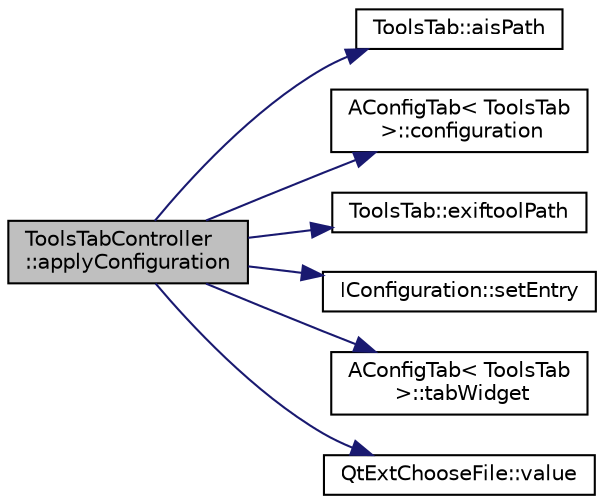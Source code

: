 digraph "ToolsTabController::applyConfiguration"
{
 // LATEX_PDF_SIZE
  edge [fontname="Helvetica",fontsize="10",labelfontname="Helvetica",labelfontsize="10"];
  node [fontname="Helvetica",fontsize="10",shape=record];
  rankdir="LR";
  Node1 [label="ToolsTabController\l::applyConfiguration",height=0.2,width=0.4,color="black", fillcolor="grey75", style="filled", fontcolor="black",tooltip=" "];
  Node1 -> Node2 [color="midnightblue",fontsize="10",style="solid",fontname="Helvetica"];
  Node2 [label="ToolsTab::aisPath",height=0.2,width=0.4,color="black", fillcolor="white", style="filled",URL="$class_tools_tab.html#afc379b999f619f3a234098d25c85a0b2",tooltip=" "];
  Node1 -> Node3 [color="midnightblue",fontsize="10",style="solid",fontname="Helvetica"];
  Node3 [label="AConfigTab\< ToolsTab\l \>::configuration",height=0.2,width=0.4,color="black", fillcolor="white", style="filled",URL="$class_a_config_tab.html#a726ba17da9d7ab59f6a1ef474de8bc43",tooltip=" "];
  Node1 -> Node4 [color="midnightblue",fontsize="10",style="solid",fontname="Helvetica"];
  Node4 [label="ToolsTab::exiftoolPath",height=0.2,width=0.4,color="black", fillcolor="white", style="filled",URL="$class_tools_tab.html#acc6fa771066983b32278da4f5cdf9e35",tooltip=" "];
  Node1 -> Node5 [color="midnightblue",fontsize="10",style="solid",fontname="Helvetica"];
  Node5 [label="IConfiguration::setEntry",height=0.2,width=0.4,color="black", fillcolor="white", style="filled",URL="$struct_i_configuration.html#a3f387c30272b219a1be93b6f12610435",tooltip=" "];
  Node1 -> Node6 [color="midnightblue",fontsize="10",style="solid",fontname="Helvetica"];
  Node6 [label="AConfigTab\< ToolsTab\l \>::tabWidget",height=0.2,width=0.4,color="black", fillcolor="white", style="filled",URL="$class_a_config_tab.html#a4ce0f15d45af61f38cef41702fb082f0",tooltip=" "];
  Node1 -> Node7 [color="midnightblue",fontsize="10",style="solid",fontname="Helvetica"];
  Node7 [label="QtExtChooseFile::value",height=0.2,width=0.4,color="black", fillcolor="white", style="filled",URL="$class_qt_ext_choose_file.html#a7f098f26ba7de61a549efb2ca4da7ff4",tooltip=" "];
}
